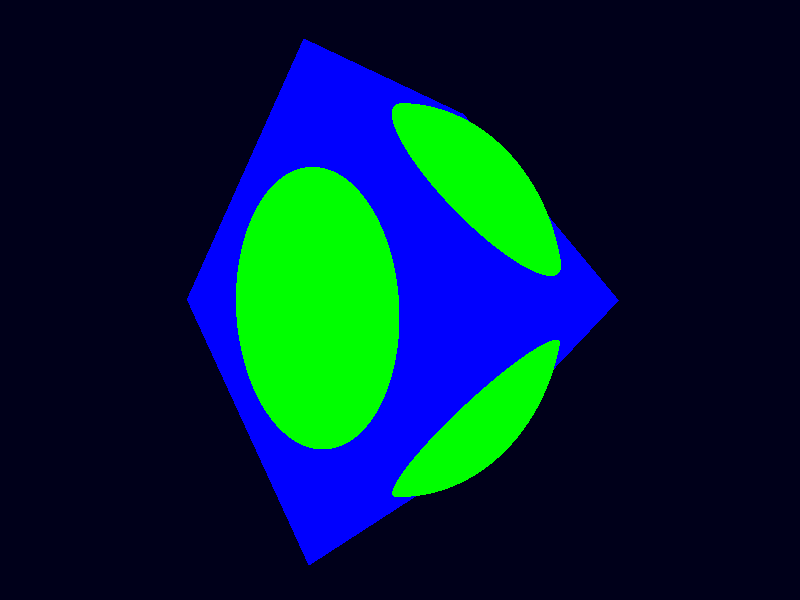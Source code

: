 /*************************************************************************
 * Copyright (C) 2009 Tavian Barnes <tavianator@gmail.com>               *
 *                                                                       *
 * This file is part of The Dimension Test Suite.                        *
 *                                                                       *
 * The Dimension Test Suite is free software; you can redistribute it    *
 * and/or modify it under the terms of the GNU General Public License as *
 * published by the Free Software Foundation; either version 3 of the    *
 * License, or (at your option) any later version.                       *
 *                                                                       *
 * The Dimension Test Suite is distributed in the hope that it will be   *
 * useful, but WITHOUT ANY WARRANTY; without even the implied warranty   *
 * of MERCHANTABILITY or FITNESS FOR A PARTICULAR PURPOSE.  See the GNU  *
 * General Public License for more details.                              *
 *                                                                       *
 * You should have received a copy of the GNU General Public License     *
 * along with this program.  If not, see <http://www.gnu.org/licenses/>. *
 *************************************************************************/

// Render demo scene

camera {
  perspective
  location <0, 0.25, -4>
  right    <1.6, 0, 0>
  rotate   <0, 53, 0>
  look_at  <0, 0, 0>
}

background {
  color rgbf <0, 0, 0.1, 0.1>
}

light_source {
  <-15, 20, 10>, color rgb <1, 1, 1>
}

box {
  <-1, -1, -1>, <1, 1, 1>
  rotate <45, 0, 0>
  pigment {
    color rgbft <0, 0, 1, 0.25, 0.25>
  }
}

sphere {
  <0, 0, 0>, 1.25
  pigment {
    color rgb <0, 1, 0>
  }
}
